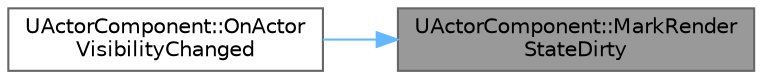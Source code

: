 digraph "UActorComponent::MarkRenderStateDirty"
{
 // INTERACTIVE_SVG=YES
 // LATEX_PDF_SIZE
  bgcolor="transparent";
  edge [fontname=Helvetica,fontsize=10,labelfontname=Helvetica,labelfontsize=10];
  node [fontname=Helvetica,fontsize=10,shape=box,height=0.2,width=0.4];
  rankdir="RL";
  Node1 [id="Node000001",label="UActorComponent::MarkRender\lStateDirty",height=0.2,width=0.4,color="gray40", fillcolor="grey60", style="filled", fontcolor="black",tooltip="Mark the render state as dirty - will be sent to the render thread at the end of the frame."];
  Node1 -> Node2 [id="edge1_Node000001_Node000002",dir="back",color="steelblue1",style="solid",tooltip=" "];
  Node2 [id="Node000002",label="UActorComponent::OnActor\lVisibilityChanged",height=0.2,width=0.4,color="grey40", fillcolor="white", style="filled",URL="$df/db5/classUActorComponent.html#aabd912ad2639ca339eb407852dc4f6c8",tooltip="Called on each component when the Actor's visibility state changes."];
}
